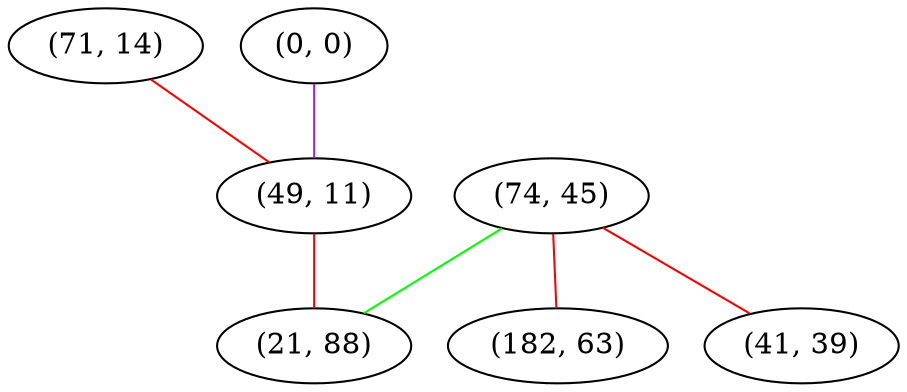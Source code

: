 graph "" {
"(71, 14)";
"(0, 0)";
"(74, 45)";
"(49, 11)";
"(182, 63)";
"(21, 88)";
"(41, 39)";
"(71, 14)" -- "(49, 11)"  [color=red, key=0, weight=1];
"(0, 0)" -- "(49, 11)"  [color=purple, key=0, weight=4];
"(74, 45)" -- "(182, 63)"  [color=red, key=0, weight=1];
"(74, 45)" -- "(21, 88)"  [color=green, key=0, weight=2];
"(74, 45)" -- "(41, 39)"  [color=red, key=0, weight=1];
"(49, 11)" -- "(21, 88)"  [color=red, key=0, weight=1];
}
